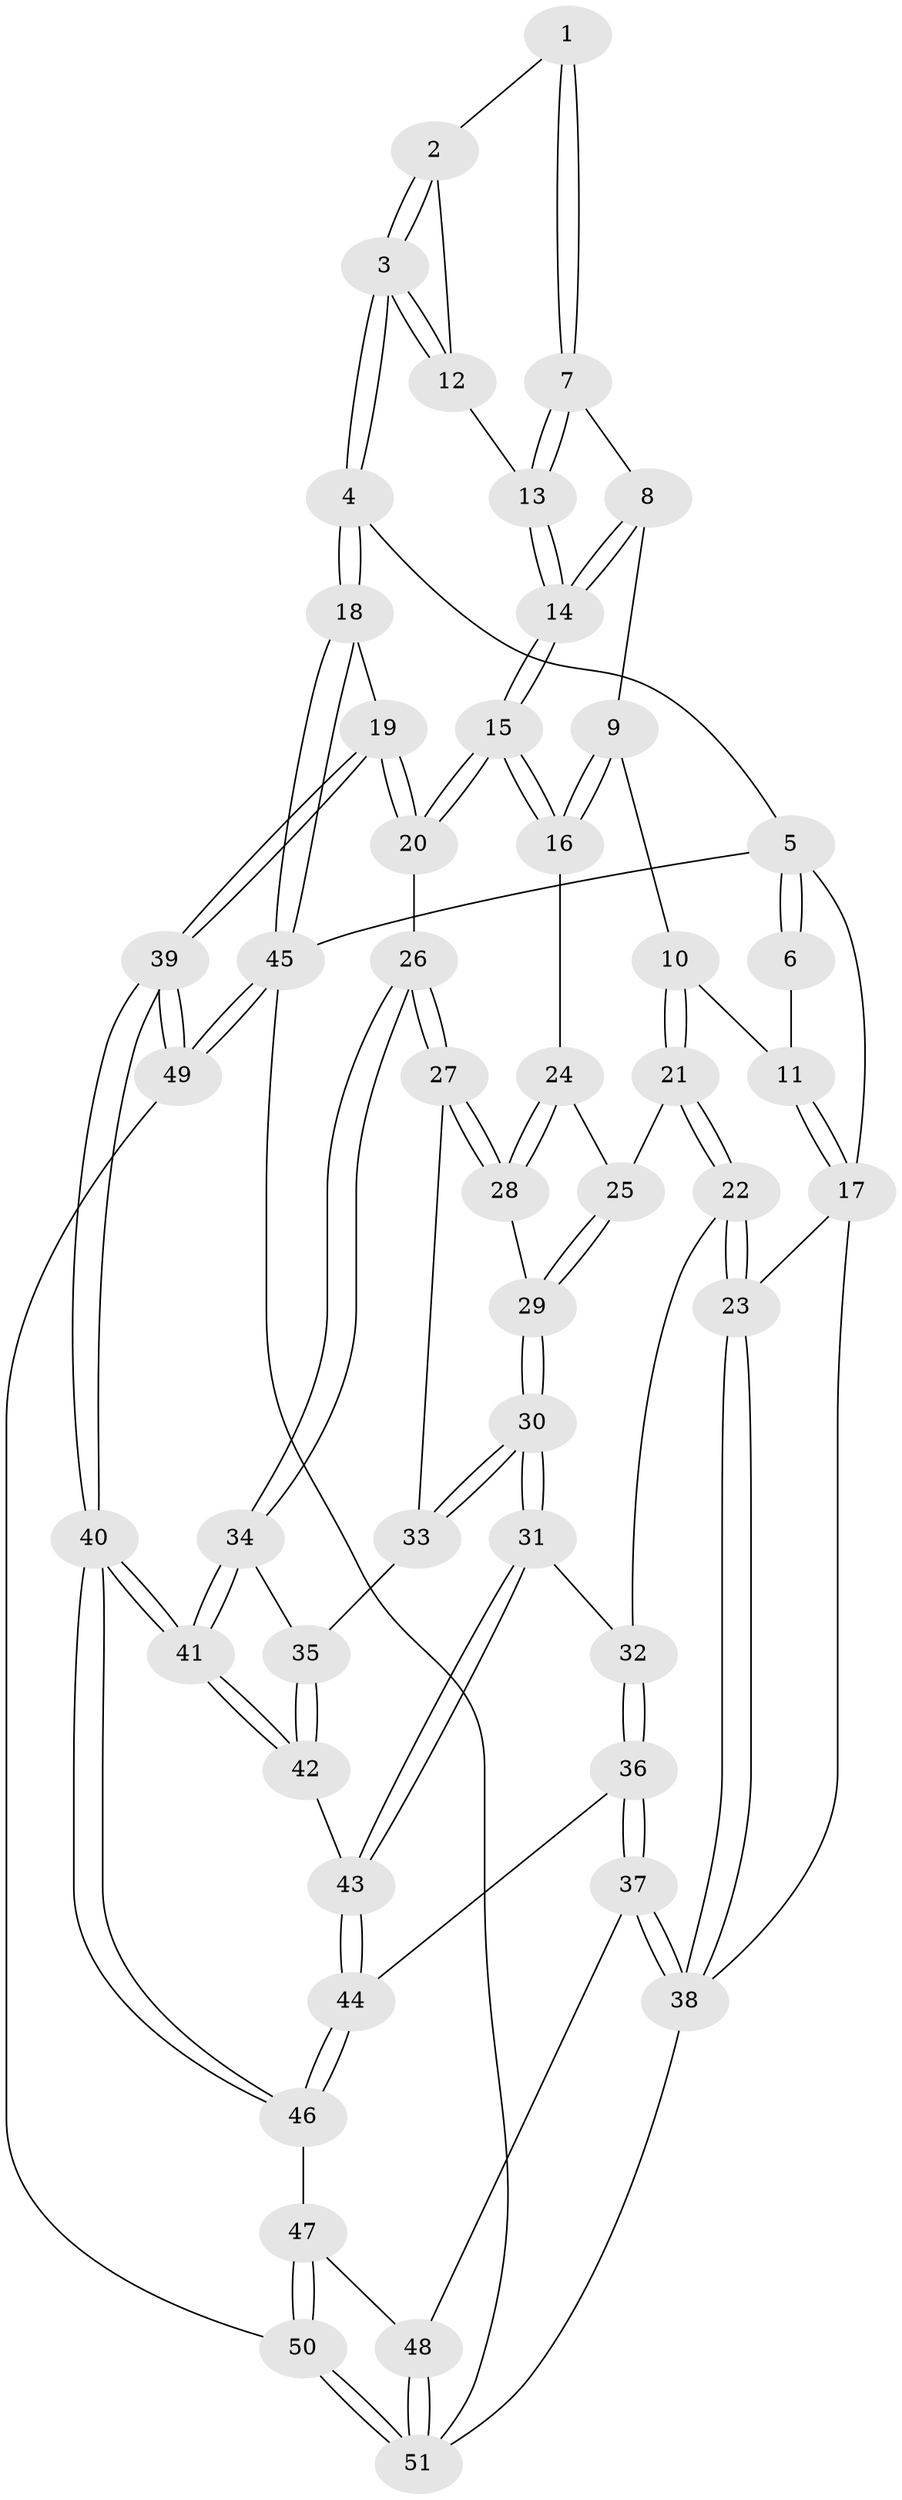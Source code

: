 // Generated by graph-tools (version 1.1) at 2025/11/02/27/25 16:11:59]
// undirected, 51 vertices, 124 edges
graph export_dot {
graph [start="1"]
  node [color=gray90,style=filled];
  1 [pos="+0.7946660518604041+0"];
  2 [pos="+0.8600778163374507+0"];
  3 [pos="+1+0.22422158025727068"];
  4 [pos="+1+0.22496787967400417"];
  5 [pos="+1+0"];
  6 [pos="+0.7866037277398688+0"];
  7 [pos="+0.7617950585555033+0.07635629542180004"];
  8 [pos="+0.7232259262715214+0.1239788296209029"];
  9 [pos="+0.6643023604526489+0.15289129816960584"];
  10 [pos="+0.34161910961630854+0.041698654168151765"];
  11 [pos="+0.30446564853820884+0"];
  12 [pos="+0.9418261544860206+0.18481622999796088"];
  13 [pos="+0.9345096056189408+0.18641869033373365"];
  14 [pos="+0.8436198383002769+0.23802468101711824"];
  15 [pos="+0.7660965362017986+0.3274168381117488"];
  16 [pos="+0.7097679032805454+0.2927149215348101"];
  17 [pos="+0+0"];
  18 [pos="+1+0.5736306893015127"];
  19 [pos="+1+0.5915685434423025"];
  20 [pos="+0.7929481335702764+0.4600573676743555"];
  21 [pos="+0.3365442511847734+0.09352288565345161"];
  22 [pos="+0.14921580401428863+0.31324006278228717"];
  23 [pos="+0+0.37453907641815354"];
  24 [pos="+0.612629607483308+0.310776417363472"];
  25 [pos="+0.3825633153243182+0.18147731140836335"];
  26 [pos="+0.7489167274086239+0.4748502383078258"];
  27 [pos="+0.5929100645430389+0.4469392449812533"];
  28 [pos="+0.583295050814923+0.4338076038297671"];
  29 [pos="+0.4237650608047306+0.36949325731062865"];
  30 [pos="+0.3759523777972927+0.5280506887996387"];
  31 [pos="+0.37404385142501845+0.5306997793748907"];
  32 [pos="+0.20682135299983176+0.4804789154009757"];
  33 [pos="+0.5539024032453506+0.5170935546237968"];
  34 [pos="+0.6434624957270186+0.6116277914165249"];
  35 [pos="+0.5788331088257642+0.5948026733608043"];
  36 [pos="+0.08219284365432408+0.6519460726772555"];
  37 [pos="+0+0.734016849120451"];
  38 [pos="+0+0.7329526709885199"];
  39 [pos="+0.75217667448766+0.841877892239168"];
  40 [pos="+0.7394808911117368+0.8332211321413087"];
  41 [pos="+0.6912792505085731+0.758497321882563"];
  42 [pos="+0.4813593095073758+0.6603685859080561"];
  43 [pos="+0.3866841790922406+0.680962213345503"];
  44 [pos="+0.3839226283345327+0.6868506054581904"];
  45 [pos="+1+1"];
  46 [pos="+0.3900251995275399+0.8027765001445816"];
  47 [pos="+0.3612864100956306+0.8626966556146781"];
  48 [pos="+0.17032504641665236+0.8809413439619139"];
  49 [pos="+0.7629616702327114+1"];
  50 [pos="+0.4671978478685098+1"];
  51 [pos="+0.15221855341326862+1"];
  1 -- 2;
  1 -- 7;
  1 -- 7;
  2 -- 3;
  2 -- 3;
  2 -- 12;
  3 -- 4;
  3 -- 4;
  3 -- 12;
  3 -- 12;
  4 -- 5;
  4 -- 18;
  4 -- 18;
  5 -- 6;
  5 -- 6;
  5 -- 17;
  5 -- 45;
  6 -- 11;
  7 -- 8;
  7 -- 13;
  7 -- 13;
  8 -- 9;
  8 -- 14;
  8 -- 14;
  9 -- 10;
  9 -- 16;
  9 -- 16;
  10 -- 11;
  10 -- 21;
  10 -- 21;
  11 -- 17;
  11 -- 17;
  12 -- 13;
  13 -- 14;
  13 -- 14;
  14 -- 15;
  14 -- 15;
  15 -- 16;
  15 -- 16;
  15 -- 20;
  15 -- 20;
  16 -- 24;
  17 -- 23;
  17 -- 38;
  18 -- 19;
  18 -- 45;
  18 -- 45;
  19 -- 20;
  19 -- 20;
  19 -- 39;
  19 -- 39;
  20 -- 26;
  21 -- 22;
  21 -- 22;
  21 -- 25;
  22 -- 23;
  22 -- 23;
  22 -- 32;
  23 -- 38;
  23 -- 38;
  24 -- 25;
  24 -- 28;
  24 -- 28;
  25 -- 29;
  25 -- 29;
  26 -- 27;
  26 -- 27;
  26 -- 34;
  26 -- 34;
  27 -- 28;
  27 -- 28;
  27 -- 33;
  28 -- 29;
  29 -- 30;
  29 -- 30;
  30 -- 31;
  30 -- 31;
  30 -- 33;
  30 -- 33;
  31 -- 32;
  31 -- 43;
  31 -- 43;
  32 -- 36;
  32 -- 36;
  33 -- 35;
  34 -- 35;
  34 -- 41;
  34 -- 41;
  35 -- 42;
  35 -- 42;
  36 -- 37;
  36 -- 37;
  36 -- 44;
  37 -- 38;
  37 -- 38;
  37 -- 48;
  38 -- 51;
  39 -- 40;
  39 -- 40;
  39 -- 49;
  39 -- 49;
  40 -- 41;
  40 -- 41;
  40 -- 46;
  40 -- 46;
  41 -- 42;
  41 -- 42;
  42 -- 43;
  43 -- 44;
  43 -- 44;
  44 -- 46;
  44 -- 46;
  45 -- 49;
  45 -- 49;
  45 -- 51;
  46 -- 47;
  47 -- 48;
  47 -- 50;
  47 -- 50;
  48 -- 51;
  48 -- 51;
  49 -- 50;
  50 -- 51;
  50 -- 51;
}
